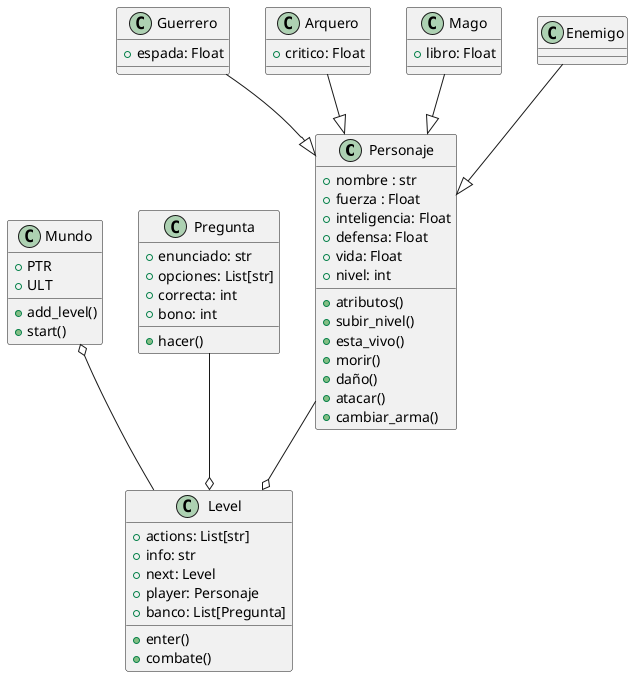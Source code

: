 
@startuml
top to bottom direction
class Personaje{
+nombre : str
+fuerza : Float 
+inteligencia: Float
+defensa: Float
+vida: Float 
+nivel: int
+atributos()
+subir_nivel()
+esta_vivo()
+morir()
+daño()
+atacar()
+ cambiar_arma()
}
class Guerrero{
+ espada: Float
}
class Arquero{
+ critico: Float
}
class Mago{
+libro: Float
}
class Mundo{
+PTR
+ULT
+add_level()
+start()
}
class Level{
+ actions: List[str]
+ info: str
+ next: Level
+ player: Personaje
+ banco: List[Pregunta]
+ enter()
+ combate()
}
class Enemigo{
}
class Pregunta{
+ enunciado: str
+opciones: List[str]
+correcta: int
+bono: int
+hacer()
}
Mundo o-- Level
Guerrero --|> Personaje
Enemigo --|> Personaje
Mago --|> Personaje
Arquero --|> Personaje
Personaje--o Level
Pregunta --o Level
@enduml
